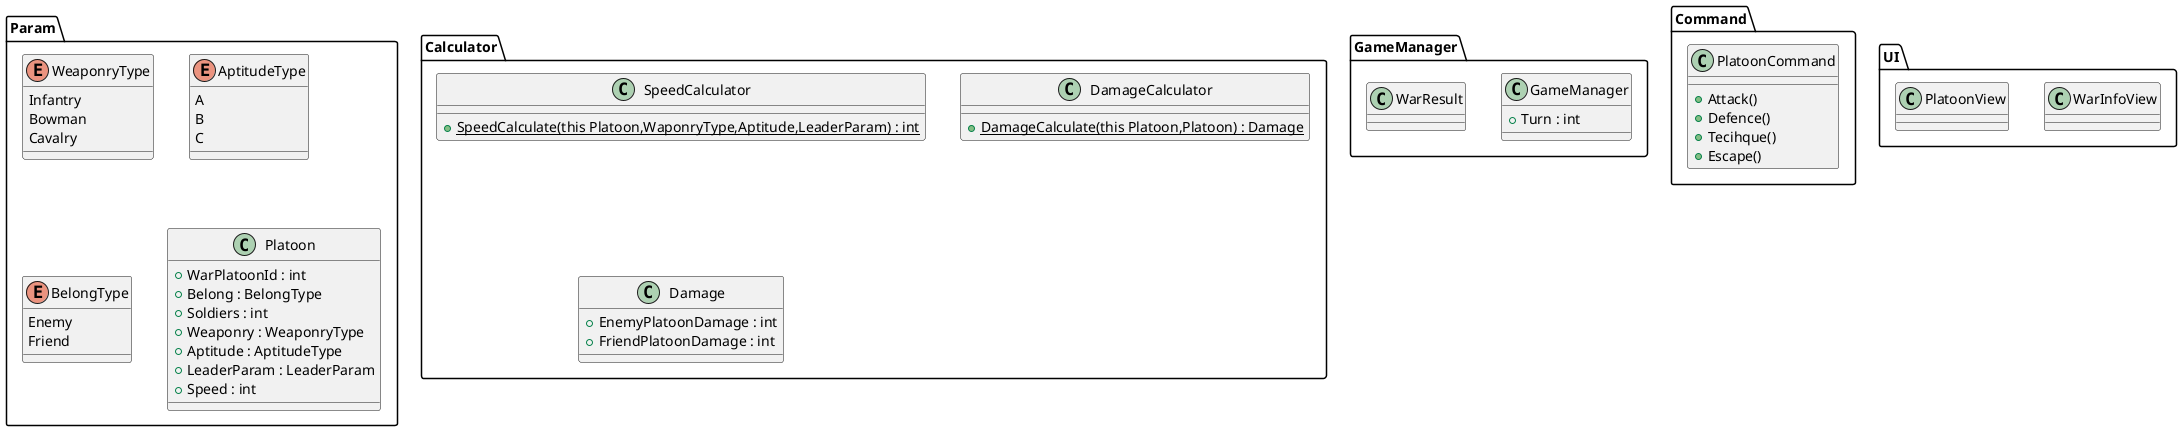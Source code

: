 @startuml BattleClasses

package GameManager {
    class GameManager {
        + Turn : int
    }

    class WarResult {

    }
}

package Param {
    '兵種
    enum WeaponryType {
        Infantry
        Bowman
        Cavalry
    }

    '兵種適正
    enum AptitudeType {
        A
        B
        C
    }

    '所属
    enum BelongType {
        Enemy
        Friend
    }

    '小隊
    class Platoon {
        + WarPlatoonId : int
        + Belong : BelongType
        + Soldiers : int
        + Weaponry : WeaponryType
        + Aptitude : AptitudeType
        + LeaderParam : LeaderParam
        + Speed : int
    }
}

package Calculator {
    class SpeedCalculator {
        +{static} SpeedCalculate(this Platoon,WaponryType,Aptitude,LeaderParam) : int
    }

    class DamageCalculator {
        +{static} DamageCalculate(this Platoon,Platoon) : Damage
    }

    class Damage {
        + EnemyPlatoonDamage : int
        + FriendPlatoonDamage : int
    }
}

package Command {
    class PlatoonCommand {
        + Attack()
        + Defence()
        + Tecihque()
        + Escape()
    }
}

package UI {

    class WarInfoView {

    }

    class PlatoonView {

    }
}
@enduml